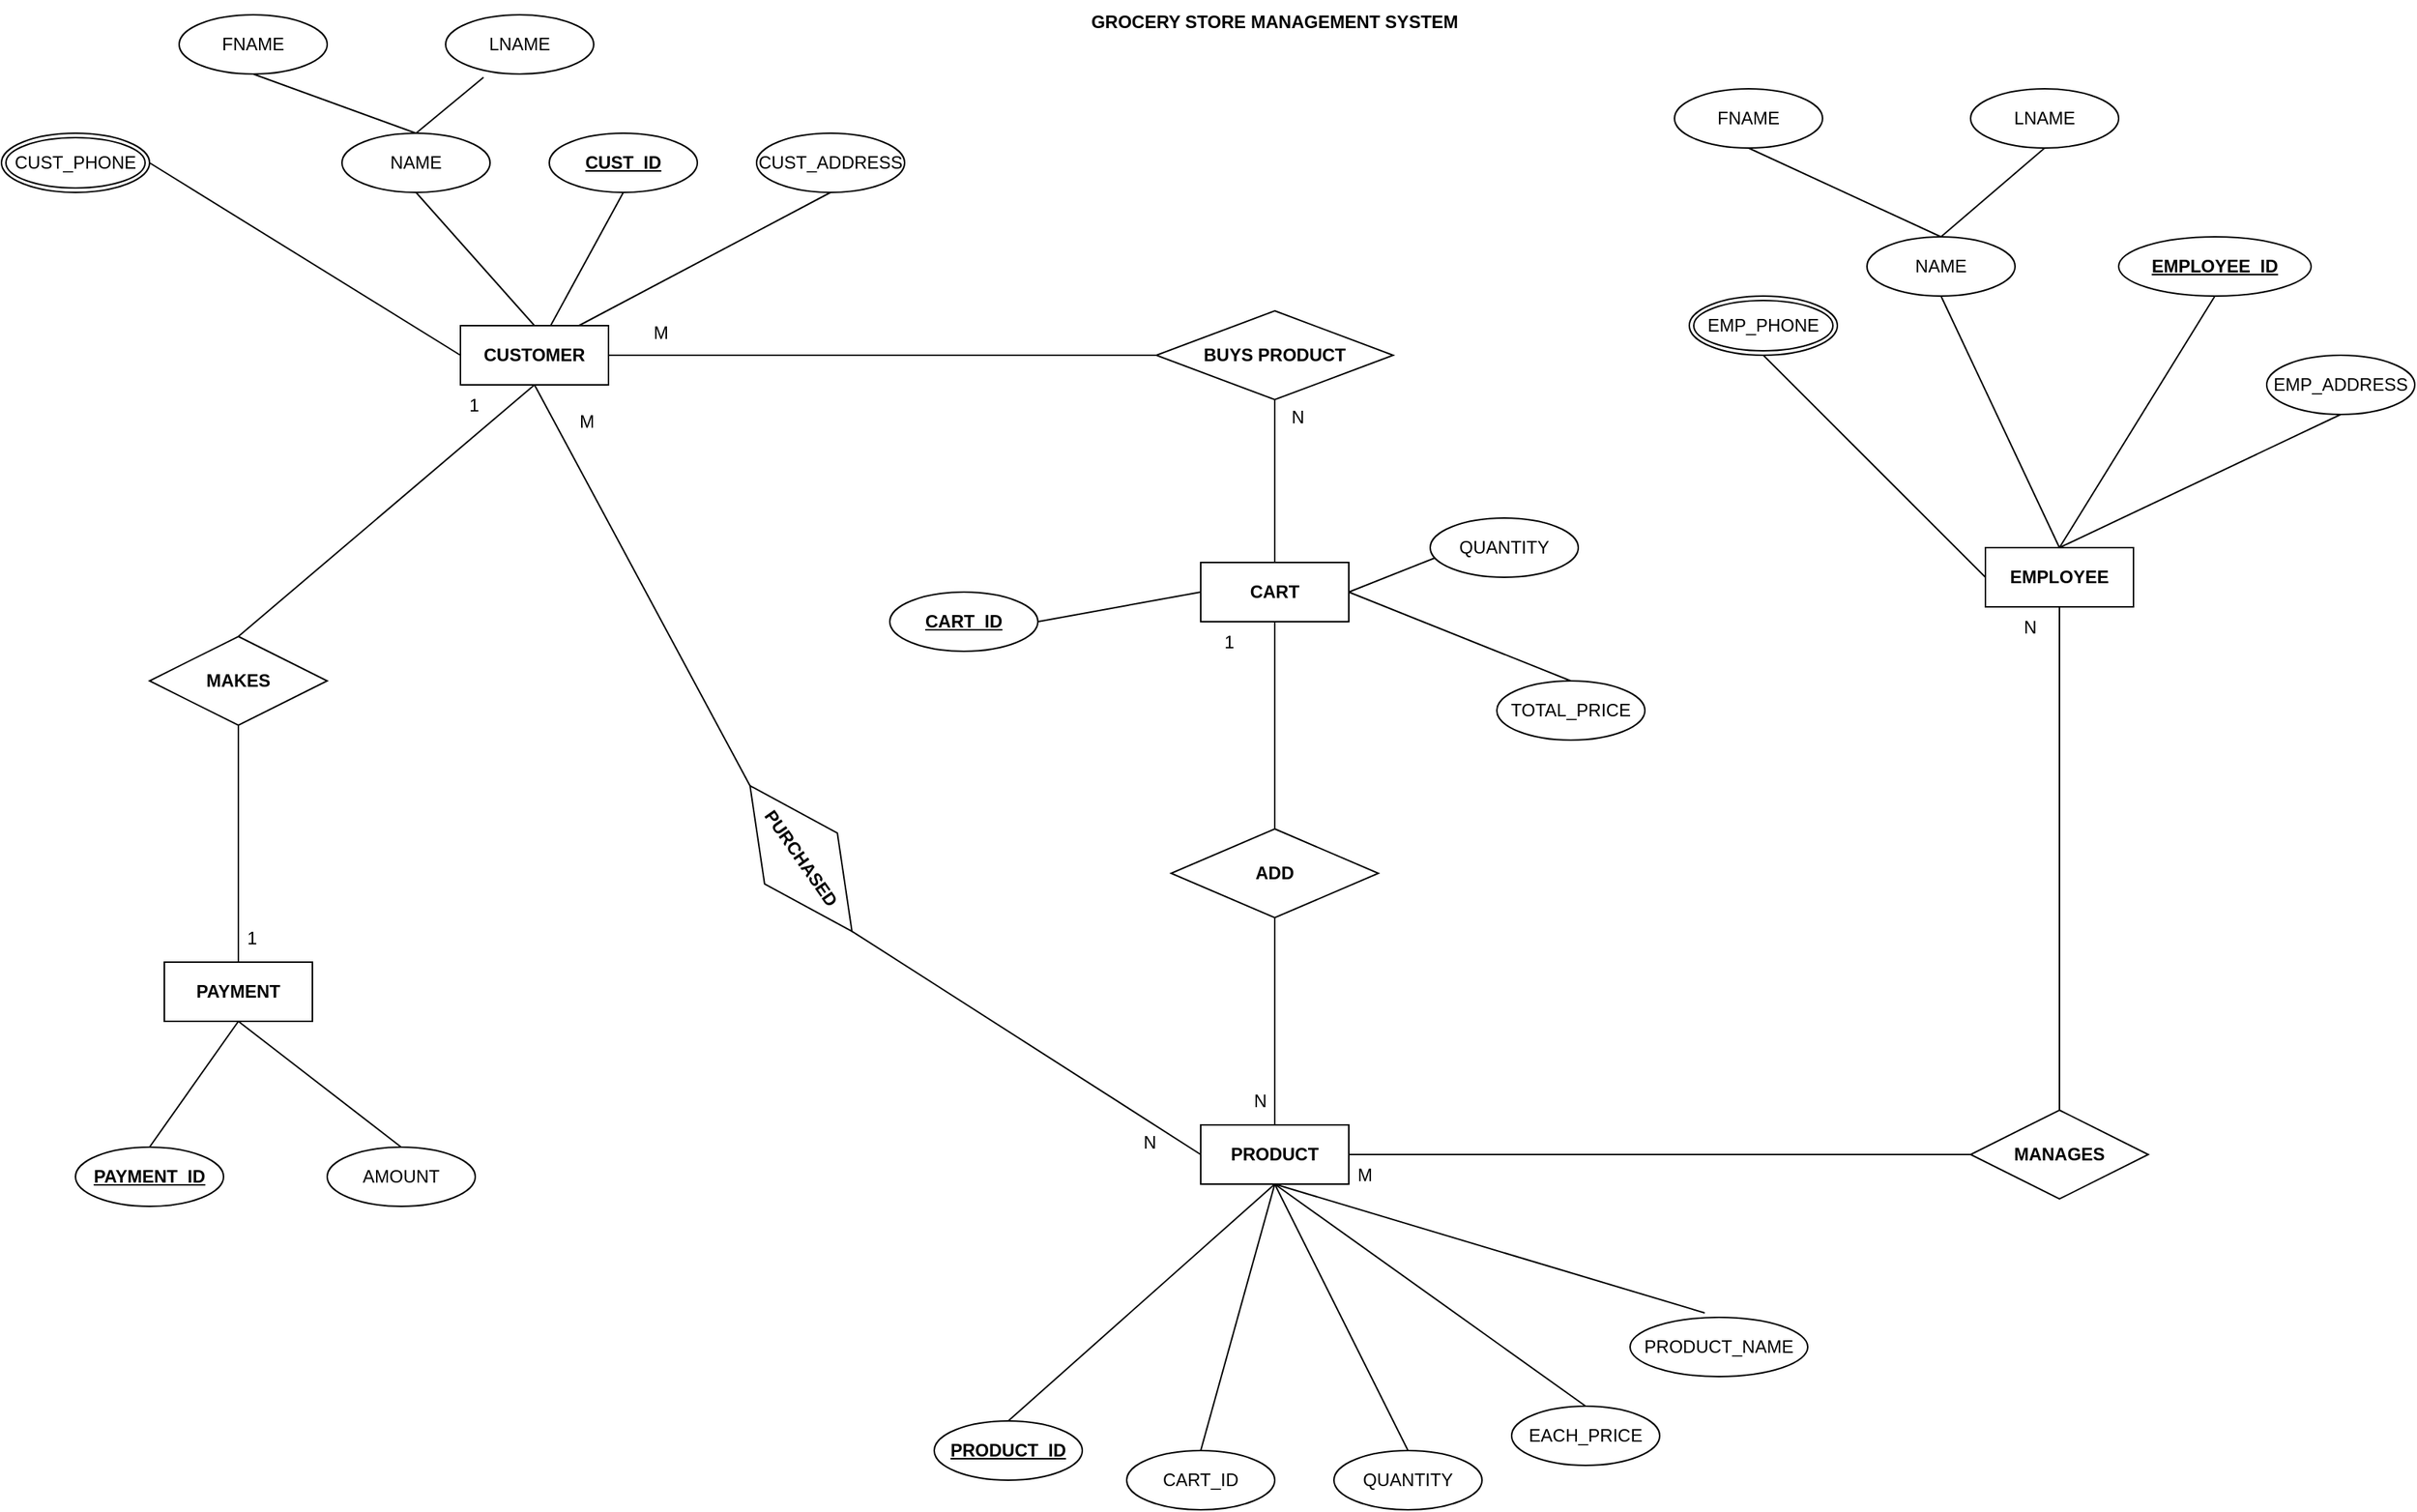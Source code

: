 <mxfile version="20.5.3" type="device"><diagram id="zwxSYD77TvvWqoFFTVF-" name="Page-1"><mxGraphModel dx="2580" dy="912" grid="1" gridSize="10" guides="1" tooltips="1" connect="1" arrows="1" fold="1" page="1" pageScale="1" pageWidth="850" pageHeight="1100" math="0" shadow="0"><root><mxCell id="0"/><mxCell id="1" parent="0"/><mxCell id="Pr-ptYYO_vVfh-Po7YOE-1" value="&lt;b&gt;CUSTOMER&lt;/b&gt;" style="whiteSpace=wrap;html=1;align=center;" parent="1" vertex="1"><mxGeometry x="-490" y="250" width="100" height="40" as="geometry"/></mxCell><mxCell id="Pr-ptYYO_vVfh-Po7YOE-2" value="&lt;b&gt;PRODUCT&lt;/b&gt;" style="whiteSpace=wrap;html=1;align=center;" parent="1" vertex="1"><mxGeometry x="10" y="790" width="100" height="40" as="geometry"/></mxCell><mxCell id="Pr-ptYYO_vVfh-Po7YOE-4" value="&lt;b&gt;PAYMENT&lt;/b&gt;" style="whiteSpace=wrap;html=1;align=center;" parent="1" vertex="1"><mxGeometry x="-690" y="680" width="100" height="40" as="geometry"/></mxCell><mxCell id="Pr-ptYYO_vVfh-Po7YOE-6" value="&lt;b&gt;GROCERY STORE MANAGEMENT SYSTEM&lt;/b&gt;" style="text;html=1;strokeColor=none;fillColor=none;align=center;verticalAlign=middle;whiteSpace=wrap;rounded=0;" parent="1" vertex="1"><mxGeometry x="-80" y="30" width="280" height="30" as="geometry"/></mxCell><mxCell id="Pr-ptYYO_vVfh-Po7YOE-7" value="&lt;b&gt;MAKES&lt;/b&gt;" style="shape=rhombus;perimeter=rhombusPerimeter;whiteSpace=wrap;html=1;align=center;" parent="1" vertex="1"><mxGeometry x="-700" y="460" width="120" height="60" as="geometry"/></mxCell><mxCell id="Pr-ptYYO_vVfh-Po7YOE-8" value="&lt;b&gt;BUYS PRODUCT&lt;/b&gt;" style="shape=rhombus;perimeter=rhombusPerimeter;whiteSpace=wrap;html=1;align=center;" parent="1" vertex="1"><mxGeometry x="-20" y="240" width="160" height="60" as="geometry"/></mxCell><mxCell id="Pr-ptYYO_vVfh-Po7YOE-9" value="&lt;b&gt;MANAGES&lt;/b&gt;" style="shape=rhombus;perimeter=rhombusPerimeter;whiteSpace=wrap;html=1;align=center;" parent="1" vertex="1"><mxGeometry x="530" y="780" width="120" height="60" as="geometry"/></mxCell><mxCell id="Pr-ptYYO_vVfh-Po7YOE-11" value="NAME" style="ellipse;whiteSpace=wrap;html=1;align=center;" parent="1" vertex="1"><mxGeometry x="-570" y="120" width="100" height="40" as="geometry"/></mxCell><mxCell id="Pr-ptYYO_vVfh-Po7YOE-12" value="LNAME" style="ellipse;whiteSpace=wrap;html=1;align=center;" parent="1" vertex="1"><mxGeometry x="-500" y="40" width="100" height="40" as="geometry"/></mxCell><mxCell id="Pr-ptYYO_vVfh-Po7YOE-13" value="FNAME" style="ellipse;whiteSpace=wrap;html=1;align=center;" parent="1" vertex="1"><mxGeometry x="-680" y="40" width="100" height="40" as="geometry"/></mxCell><mxCell id="Pr-ptYYO_vVfh-Po7YOE-15" value="CUST_ADDRESS" style="ellipse;whiteSpace=wrap;html=1;align=center;" parent="1" vertex="1"><mxGeometry x="-290" y="120" width="100" height="40" as="geometry"/></mxCell><mxCell id="Pr-ptYYO_vVfh-Po7YOE-16" value="&lt;b&gt;CUST_ID&lt;/b&gt;" style="ellipse;whiteSpace=wrap;html=1;align=center;fontStyle=4;" parent="1" vertex="1"><mxGeometry x="-430" y="120" width="100" height="40" as="geometry"/></mxCell><mxCell id="Pr-ptYYO_vVfh-Po7YOE-18" value="CUST_PHONE" style="ellipse;shape=doubleEllipse;margin=3;whiteSpace=wrap;html=1;align=center;" parent="1" vertex="1"><mxGeometry x="-800" y="120" width="100" height="40" as="geometry"/></mxCell><mxCell id="Pr-ptYYO_vVfh-Po7YOE-19" value="" style="endArrow=none;html=1;rounded=0;exitX=0;exitY=0.5;exitDx=0;exitDy=0;entryX=1;entryY=0.5;entryDx=0;entryDy=0;" parent="1" source="Pr-ptYYO_vVfh-Po7YOE-1" target="Pr-ptYYO_vVfh-Po7YOE-18" edge="1"><mxGeometry relative="1" as="geometry"><mxPoint x="340" y="380" as="sourcePoint"/><mxPoint x="500" y="380" as="targetPoint"/></mxGeometry></mxCell><mxCell id="Pr-ptYYO_vVfh-Po7YOE-20" value="" style="endArrow=none;html=1;rounded=0;entryX=0.5;entryY=1;entryDx=0;entryDy=0;exitX=0.5;exitY=0;exitDx=0;exitDy=0;" parent="1" source="Pr-ptYYO_vVfh-Po7YOE-1" target="Pr-ptYYO_vVfh-Po7YOE-11" edge="1"><mxGeometry relative="1" as="geometry"><mxPoint x="-100" y="250" as="sourcePoint"/><mxPoint x="500" y="380" as="targetPoint"/></mxGeometry></mxCell><mxCell id="Pr-ptYYO_vVfh-Po7YOE-21" value="" style="endArrow=none;html=1;rounded=0;exitX=0.5;exitY=1;exitDx=0;exitDy=0;" parent="1" source="Pr-ptYYO_vVfh-Po7YOE-16" target="Pr-ptYYO_vVfh-Po7YOE-1" edge="1"><mxGeometry relative="1" as="geometry"><mxPoint x="340" y="380" as="sourcePoint"/><mxPoint x="-120" y="240" as="targetPoint"/></mxGeometry></mxCell><mxCell id="Pr-ptYYO_vVfh-Po7YOE-22" value="" style="endArrow=none;html=1;rounded=0;exitX=0.8;exitY=0;exitDx=0;exitDy=0;entryX=0.5;entryY=1;entryDx=0;entryDy=0;exitPerimeter=0;" parent="1" source="Pr-ptYYO_vVfh-Po7YOE-1" target="Pr-ptYYO_vVfh-Po7YOE-15" edge="1"><mxGeometry relative="1" as="geometry"><mxPoint x="340" y="380" as="sourcePoint"/><mxPoint x="500" y="380" as="targetPoint"/></mxGeometry></mxCell><mxCell id="Pr-ptYYO_vVfh-Po7YOE-24" value="" style="endArrow=none;html=1;rounded=0;exitX=0.5;exitY=0;exitDx=0;exitDy=0;entryX=0.5;entryY=1;entryDx=0;entryDy=0;" parent="1" source="Pr-ptYYO_vVfh-Po7YOE-11" target="Pr-ptYYO_vVfh-Po7YOE-13" edge="1"><mxGeometry relative="1" as="geometry"><mxPoint x="340" y="380" as="sourcePoint"/><mxPoint x="500" y="380" as="targetPoint"/></mxGeometry></mxCell><mxCell id="Pr-ptYYO_vVfh-Po7YOE-25" value="" style="endArrow=none;html=1;rounded=0;exitX=0.5;exitY=0;exitDx=0;exitDy=0;entryX=0.256;entryY=1.055;entryDx=0;entryDy=0;entryPerimeter=0;" parent="1" source="Pr-ptYYO_vVfh-Po7YOE-11" target="Pr-ptYYO_vVfh-Po7YOE-12" edge="1"><mxGeometry relative="1" as="geometry"><mxPoint x="340" y="380" as="sourcePoint"/><mxPoint x="500" y="380" as="targetPoint"/></mxGeometry></mxCell><mxCell id="Pr-ptYYO_vVfh-Po7YOE-26" value="" style="endArrow=none;html=1;rounded=0;exitX=0.5;exitY=1;exitDx=0;exitDy=0;entryX=0.5;entryY=0;entryDx=0;entryDy=0;" parent="1" source="Pr-ptYYO_vVfh-Po7YOE-1" target="Pr-ptYYO_vVfh-Po7YOE-7" edge="1"><mxGeometry relative="1" as="geometry"><mxPoint x="340" y="380" as="sourcePoint"/><mxPoint x="500" y="380" as="targetPoint"/></mxGeometry></mxCell><mxCell id="Pr-ptYYO_vVfh-Po7YOE-29" value="" style="endArrow=none;html=1;rounded=0;exitX=0.5;exitY=1;exitDx=0;exitDy=0;entryX=0.5;entryY=0;entryDx=0;entryDy=0;" parent="1" source="Pr-ptYYO_vVfh-Po7YOE-8" target="Pr-ptYYO_vVfh-Po7YOE-63" edge="1"><mxGeometry relative="1" as="geometry"><mxPoint x="120" y="390" as="sourcePoint"/><mxPoint x="40" y="370" as="targetPoint"/><Array as="points"/></mxGeometry></mxCell><mxCell id="Pr-ptYYO_vVfh-Po7YOE-31" value="" style="endArrow=none;html=1;rounded=0;entryX=0.5;entryY=1;entryDx=0;entryDy=0;exitX=0.5;exitY=0;exitDx=0;exitDy=0;" parent="1" source="Pr-ptYYO_vVfh-Po7YOE-9" target="Pr-ptYYO_vVfh-Po7YOE-42" edge="1"><mxGeometry relative="1" as="geometry"><mxPoint x="230" y="380" as="sourcePoint"/><mxPoint x="530" y="250" as="targetPoint"/></mxGeometry></mxCell><mxCell id="Pr-ptYYO_vVfh-Po7YOE-35" value="PRODUCT_NAME" style="ellipse;whiteSpace=wrap;html=1;align=center;" parent="1" vertex="1"><mxGeometry x="300" y="920" width="120" height="40" as="geometry"/></mxCell><mxCell id="Pr-ptYYO_vVfh-Po7YOE-37" value="&lt;b&gt;PRODUCT_ID&lt;/b&gt;" style="ellipse;whiteSpace=wrap;html=1;align=center;fontStyle=4;" parent="1" vertex="1"><mxGeometry x="-170" y="990" width="100" height="40" as="geometry"/></mxCell><mxCell id="Pr-ptYYO_vVfh-Po7YOE-40" value="QUANTITY" style="ellipse;whiteSpace=wrap;html=1;align=center;" parent="1" vertex="1"><mxGeometry x="100" y="1010" width="100" height="40" as="geometry"/></mxCell><mxCell id="Pr-ptYYO_vVfh-Po7YOE-42" value="&lt;b&gt;EMPLOYEE&lt;/b&gt;" style="whiteSpace=wrap;html=1;align=center;" parent="1" vertex="1"><mxGeometry x="540" y="400" width="100" height="40" as="geometry"/></mxCell><mxCell id="Pr-ptYYO_vVfh-Po7YOE-43" value="NAME" style="ellipse;whiteSpace=wrap;html=1;align=center;" parent="1" vertex="1"><mxGeometry x="460" y="190" width="100" height="40" as="geometry"/></mxCell><mxCell id="Pr-ptYYO_vVfh-Po7YOE-44" value="LNAME" style="ellipse;whiteSpace=wrap;html=1;align=center;" parent="1" vertex="1"><mxGeometry x="530" y="90" width="100" height="40" as="geometry"/></mxCell><mxCell id="Pr-ptYYO_vVfh-Po7YOE-45" value="FNAME" style="ellipse;whiteSpace=wrap;html=1;align=center;" parent="1" vertex="1"><mxGeometry x="330" y="90" width="100" height="40" as="geometry"/></mxCell><mxCell id="Pr-ptYYO_vVfh-Po7YOE-46" value="EMP_ADDRESS" style="ellipse;whiteSpace=wrap;html=1;align=center;" parent="1" vertex="1"><mxGeometry x="730" y="270" width="100" height="40" as="geometry"/></mxCell><mxCell id="Pr-ptYYO_vVfh-Po7YOE-47" value="&lt;b&gt;EMPLOYEE_ID&lt;/b&gt;" style="ellipse;whiteSpace=wrap;html=1;align=center;fontStyle=4;" parent="1" vertex="1"><mxGeometry x="630" y="190" width="130" height="40" as="geometry"/></mxCell><mxCell id="Pr-ptYYO_vVfh-Po7YOE-48" value="EMP_PHONE" style="ellipse;shape=doubleEllipse;margin=3;whiteSpace=wrap;html=1;align=center;" parent="1" vertex="1"><mxGeometry x="340" y="230" width="100" height="40" as="geometry"/></mxCell><mxCell id="Pr-ptYYO_vVfh-Po7YOE-49" value="" style="endArrow=none;html=1;rounded=0;exitX=0;exitY=0.5;exitDx=0;exitDy=0;entryX=0.5;entryY=1;entryDx=0;entryDy=0;" parent="1" source="Pr-ptYYO_vVfh-Po7YOE-42" target="Pr-ptYYO_vVfh-Po7YOE-48" edge="1"><mxGeometry relative="1" as="geometry"><mxPoint x="930" y="320" as="sourcePoint"/><mxPoint x="1090" y="320" as="targetPoint"/></mxGeometry></mxCell><mxCell id="Pr-ptYYO_vVfh-Po7YOE-50" value="" style="endArrow=none;html=1;rounded=0;entryX=0.5;entryY=1;entryDx=0;entryDy=0;exitX=0.5;exitY=0;exitDx=0;exitDy=0;" parent="1" source="Pr-ptYYO_vVfh-Po7YOE-42" target="Pr-ptYYO_vVfh-Po7YOE-43" edge="1"><mxGeometry relative="1" as="geometry"><mxPoint x="580" y="400" as="sourcePoint"/><mxPoint x="1090" y="320" as="targetPoint"/></mxGeometry></mxCell><mxCell id="Pr-ptYYO_vVfh-Po7YOE-51" value="" style="endArrow=none;html=1;rounded=0;exitX=0.5;exitY=1;exitDx=0;exitDy=0;entryX=0.5;entryY=0;entryDx=0;entryDy=0;" parent="1" source="Pr-ptYYO_vVfh-Po7YOE-47" target="Pr-ptYYO_vVfh-Po7YOE-42" edge="1"><mxGeometry relative="1" as="geometry"><mxPoint x="930" y="320" as="sourcePoint"/><mxPoint x="525" y="310" as="targetPoint"/></mxGeometry></mxCell><mxCell id="Pr-ptYYO_vVfh-Po7YOE-52" value="" style="endArrow=none;html=1;rounded=0;entryX=0.5;entryY=1;entryDx=0;entryDy=0;exitX=0.5;exitY=0;exitDx=0;exitDy=0;" parent="1" source="Pr-ptYYO_vVfh-Po7YOE-42" target="Pr-ptYYO_vVfh-Po7YOE-46" edge="1"><mxGeometry relative="1" as="geometry"><mxPoint x="530" y="210" as="sourcePoint"/><mxPoint x="600" y="130" as="targetPoint"/></mxGeometry></mxCell><mxCell id="Pr-ptYYO_vVfh-Po7YOE-53" value="" style="endArrow=none;html=1;rounded=0;exitX=0.5;exitY=0;exitDx=0;exitDy=0;entryX=0.5;entryY=1;entryDx=0;entryDy=0;" parent="1" source="Pr-ptYYO_vVfh-Po7YOE-43" target="Pr-ptYYO_vVfh-Po7YOE-45" edge="1"><mxGeometry relative="1" as="geometry"><mxPoint x="930" y="320" as="sourcePoint"/><mxPoint x="280" y="40" as="targetPoint"/></mxGeometry></mxCell><mxCell id="Pr-ptYYO_vVfh-Po7YOE-54" value="" style="endArrow=none;html=1;rounded=0;exitX=0.5;exitY=0;exitDx=0;exitDy=0;entryX=0.5;entryY=1;entryDx=0;entryDy=0;" parent="1" source="Pr-ptYYO_vVfh-Po7YOE-43" target="Pr-ptYYO_vVfh-Po7YOE-44" edge="1"><mxGeometry relative="1" as="geometry"><mxPoint x="930" y="320" as="sourcePoint"/><mxPoint x="390" y="60" as="targetPoint"/></mxGeometry></mxCell><mxCell id="Pr-ptYYO_vVfh-Po7YOE-59" value="" style="endArrow=none;html=1;rounded=0;exitX=0.42;exitY=-0.075;exitDx=0;exitDy=0;exitPerimeter=0;entryX=0.5;entryY=1;entryDx=0;entryDy=0;" parent="1" source="Pr-ptYYO_vVfh-Po7YOE-35" target="Pr-ptYYO_vVfh-Po7YOE-2" edge="1"><mxGeometry relative="1" as="geometry"><mxPoint x="240" y="640" as="sourcePoint"/><mxPoint x="160" y="780" as="targetPoint"/></mxGeometry></mxCell><mxCell id="Pr-ptYYO_vVfh-Po7YOE-60" value="" style="endArrow=none;html=1;rounded=0;entryX=0.5;entryY=1;entryDx=0;entryDy=0;exitX=0.5;exitY=0;exitDx=0;exitDy=0;" parent="1" source="Pr-ptYYO_vVfh-Po7YOE-37" target="Pr-ptYYO_vVfh-Po7YOE-2" edge="1"><mxGeometry relative="1" as="geometry"><mxPoint x="-170" y="940" as="sourcePoint"/><mxPoint x="400" y="640" as="targetPoint"/></mxGeometry></mxCell><mxCell id="Pr-ptYYO_vVfh-Po7YOE-62" value="" style="endArrow=none;html=1;rounded=0;entryX=0.5;entryY=0;entryDx=0;entryDy=0;exitX=0.5;exitY=1;exitDx=0;exitDy=0;" parent="1" source="Pr-ptYYO_vVfh-Po7YOE-2" target="Pr-ptYYO_vVfh-Po7YOE-38" edge="1"><mxGeometry relative="1" as="geometry"><mxPoint x="240" y="640" as="sourcePoint"/><mxPoint x="400" y="640" as="targetPoint"/></mxGeometry></mxCell><mxCell id="Pr-ptYYO_vVfh-Po7YOE-63" value="&lt;b&gt;CART&lt;/b&gt;" style="whiteSpace=wrap;html=1;align=center;" parent="1" vertex="1"><mxGeometry x="10" y="410" width="100" height="40" as="geometry"/></mxCell><mxCell id="Pr-ptYYO_vVfh-Po7YOE-64" value="&lt;b&gt;ADD&lt;/b&gt;" style="shape=rhombus;perimeter=rhombusPerimeter;whiteSpace=wrap;html=1;align=center;" parent="1" vertex="1"><mxGeometry x="-10" y="590" width="140" height="60" as="geometry"/></mxCell><mxCell id="Pr-ptYYO_vVfh-Po7YOE-65" value="" style="endArrow=none;html=1;rounded=0;exitX=0.5;exitY=1;exitDx=0;exitDy=0;entryX=0.5;entryY=0;entryDx=0;entryDy=0;" parent="1" source="Pr-ptYYO_vVfh-Po7YOE-63" target="Pr-ptYYO_vVfh-Po7YOE-64" edge="1"><mxGeometry relative="1" as="geometry"><mxPoint x="120" y="600" as="sourcePoint"/><mxPoint x="280" y="600" as="targetPoint"/></mxGeometry></mxCell><mxCell id="Pr-ptYYO_vVfh-Po7YOE-66" value="" style="endArrow=none;html=1;rounded=0;exitX=0.5;exitY=1;exitDx=0;exitDy=0;entryX=0.5;entryY=0;entryDx=0;entryDy=0;" parent="1" source="Pr-ptYYO_vVfh-Po7YOE-64" target="Pr-ptYYO_vVfh-Po7YOE-2" edge="1"><mxGeometry relative="1" as="geometry"><mxPoint x="120" y="600" as="sourcePoint"/><mxPoint x="150" y="730" as="targetPoint"/></mxGeometry></mxCell><mxCell id="Pr-ptYYO_vVfh-Po7YOE-38" value="EACH_PRICE" style="ellipse;whiteSpace=wrap;html=1;align=center;" parent="1" vertex="1"><mxGeometry x="220" y="980" width="100" height="40" as="geometry"/></mxCell><mxCell id="Pr-ptYYO_vVfh-Po7YOE-72" value="CART_ID" style="ellipse;whiteSpace=wrap;html=1;align=center;" parent="1" vertex="1"><mxGeometry x="-40" y="1010" width="100" height="40" as="geometry"/></mxCell><mxCell id="Pr-ptYYO_vVfh-Po7YOE-73" value="TOTAL_PRICE" style="ellipse;whiteSpace=wrap;html=1;align=center;" parent="1" vertex="1"><mxGeometry x="210" y="490" width="100" height="40" as="geometry"/></mxCell><mxCell id="Pr-ptYYO_vVfh-Po7YOE-74" value="&lt;b&gt;CART_ID&lt;/b&gt;" style="ellipse;whiteSpace=wrap;html=1;align=center;fontStyle=4;" parent="1" vertex="1"><mxGeometry x="-200" y="430" width="100" height="40" as="geometry"/></mxCell><mxCell id="Pr-ptYYO_vVfh-Po7YOE-75" value="QUANTITY" style="ellipse;whiteSpace=wrap;html=1;align=center;" parent="1" vertex="1"><mxGeometry x="165" y="380" width="100" height="40" as="geometry"/></mxCell><mxCell id="Pr-ptYYO_vVfh-Po7YOE-76" value="" style="endArrow=none;html=1;rounded=0;exitX=0;exitY=0.5;exitDx=0;exitDy=0;entryX=1;entryY=0.5;entryDx=0;entryDy=0;" parent="1" source="Pr-ptYYO_vVfh-Po7YOE-63" target="Pr-ptYYO_vVfh-Po7YOE-74" edge="1"><mxGeometry relative="1" as="geometry"><mxPoint x="120" y="450" as="sourcePoint"/><mxPoint x="280" y="450" as="targetPoint"/></mxGeometry></mxCell><mxCell id="Pr-ptYYO_vVfh-Po7YOE-77" value="" style="endArrow=none;html=1;rounded=0;exitX=1;exitY=0.5;exitDx=0;exitDy=0;entryX=0.5;entryY=0;entryDx=0;entryDy=0;" parent="1" source="Pr-ptYYO_vVfh-Po7YOE-63" target="Pr-ptYYO_vVfh-Po7YOE-73" edge="1"><mxGeometry relative="1" as="geometry"><mxPoint x="120" y="450" as="sourcePoint"/><mxPoint x="280" y="450" as="targetPoint"/></mxGeometry></mxCell><mxCell id="Pr-ptYYO_vVfh-Po7YOE-78" value="" style="endArrow=none;html=1;rounded=0;exitX=1;exitY=0.5;exitDx=0;exitDy=0;entryX=0.03;entryY=0.675;entryDx=0;entryDy=0;entryPerimeter=0;" parent="1" source="Pr-ptYYO_vVfh-Po7YOE-63" target="Pr-ptYYO_vVfh-Po7YOE-75" edge="1"><mxGeometry relative="1" as="geometry"><mxPoint x="120" y="450" as="sourcePoint"/><mxPoint x="280" y="450" as="targetPoint"/></mxGeometry></mxCell><mxCell id="Pr-ptYYO_vVfh-Po7YOE-84" value="" style="endArrow=none;html=1;rounded=0;entryX=1;entryY=0.5;entryDx=0;entryDy=0;exitX=0;exitY=0.5;exitDx=0;exitDy=0;" parent="1" source="Pr-ptYYO_vVfh-Po7YOE-8" target="Pr-ptYYO_vVfh-Po7YOE-1" edge="1"><mxGeometry relative="1" as="geometry"><mxPoint x="190" y="270" as="sourcePoint"/><mxPoint x="-30" y="270" as="targetPoint"/><Array as="points"/></mxGeometry></mxCell><mxCell id="Pr-ptYYO_vVfh-Po7YOE-85" value="N" style="resizable=0;html=1;align=right;verticalAlign=bottom;" parent="Pr-ptYYO_vVfh-Po7YOE-84" connectable="0" vertex="1"><mxGeometry x="1" relative="1" as="geometry"><mxPoint x="470" y="50" as="offset"/></mxGeometry></mxCell><mxCell id="PBM1iViaRhT9jdleDzFD-6" value="N" style="resizable=0;html=1;align=right;verticalAlign=bottom;" connectable="0" vertex="1" parent="Pr-ptYYO_vVfh-Po7YOE-84"><mxGeometry x="1" relative="1" as="geometry"><mxPoint x="370" y="540" as="offset"/></mxGeometry></mxCell><mxCell id="Pr-ptYYO_vVfh-Po7YOE-86" value="M" style="text;html=1;align=center;verticalAlign=middle;resizable=0;points=[];autosize=1;strokeColor=none;fillColor=none;" parent="1" vertex="1"><mxGeometry x="-370" y="240" width="30" height="30" as="geometry"/></mxCell><mxCell id="Pr-ptYYO_vVfh-Po7YOE-87" value="1" style="text;strokeColor=none;fillColor=none;spacingLeft=4;spacingRight=4;overflow=hidden;rotatable=0;points=[[0,0.5],[1,0.5]];portConstraint=eastwest;fontSize=12;" parent="1" vertex="1"><mxGeometry x="-490" y="290" width="40" height="30" as="geometry"/></mxCell><mxCell id="Pr-ptYYO_vVfh-Po7YOE-89" value="" style="endArrow=none;html=1;rounded=0;exitX=0.5;exitY=1;exitDx=0;exitDy=0;entryX=0.5;entryY=0;entryDx=0;entryDy=0;" parent="1" source="Pr-ptYYO_vVfh-Po7YOE-7" target="Pr-ptYYO_vVfh-Po7YOE-4" edge="1"><mxGeometry relative="1" as="geometry"><mxPoint x="-100" y="470" as="sourcePoint"/><mxPoint x="-160" y="630" as="targetPoint"/></mxGeometry></mxCell><mxCell id="Pr-ptYYO_vVfh-Po7YOE-90" value="1" style="text;strokeColor=none;fillColor=none;spacingLeft=4;spacingRight=4;overflow=hidden;rotatable=0;points=[[0,0.5],[1,0.5]];portConstraint=eastwest;fontSize=12;" parent="1" vertex="1"><mxGeometry x="-640" y="650" width="40" height="30" as="geometry"/></mxCell><mxCell id="Pr-ptYYO_vVfh-Po7YOE-91" value="N" style="text;strokeColor=none;fillColor=none;spacingLeft=4;spacingRight=4;overflow=hidden;rotatable=0;points=[[0,0.5],[1,0.5]];portConstraint=eastwest;fontSize=12;" parent="1" vertex="1"><mxGeometry x="560" y="440" width="40" height="30" as="geometry"/></mxCell><mxCell id="Pr-ptYYO_vVfh-Po7YOE-92" value="1" style="text;strokeColor=none;fillColor=none;spacingLeft=4;spacingRight=4;overflow=hidden;rotatable=0;points=[[0,0.5],[1,0.5]];portConstraint=eastwest;fontSize=12;" parent="1" vertex="1"><mxGeometry x="20" y="450" width="40" height="30" as="geometry"/></mxCell><mxCell id="Pr-ptYYO_vVfh-Po7YOE-93" value="M" style="text;strokeColor=none;fillColor=none;spacingLeft=4;spacingRight=4;overflow=hidden;rotatable=0;points=[[0,0.5],[1,0.5]];portConstraint=eastwest;fontSize=12;" parent="1" vertex="1"><mxGeometry x="110" y="810" width="40" height="30" as="geometry"/></mxCell><mxCell id="Pr-ptYYO_vVfh-Po7YOE-94" value="N" style="text;strokeColor=none;fillColor=none;spacingLeft=4;spacingRight=4;overflow=hidden;rotatable=0;points=[[0,0.5],[1,0.5]];portConstraint=eastwest;fontSize=12;" parent="1" vertex="1"><mxGeometry x="40" y="760" width="40" height="30" as="geometry"/></mxCell><mxCell id="Pr-ptYYO_vVfh-Po7YOE-95" value="AMOUNT" style="ellipse;whiteSpace=wrap;html=1;align=center;" parent="1" vertex="1"><mxGeometry x="-580" y="805" width="100" height="40" as="geometry"/></mxCell><mxCell id="Pr-ptYYO_vVfh-Po7YOE-100" value="" style="endArrow=none;html=1;rounded=0;exitX=0.5;exitY=0;exitDx=0;exitDy=0;entryX=0.5;entryY=1;entryDx=0;entryDy=0;" parent="1" source="k2-PO8GJ5lKmLmTJxeRW-2" target="Pr-ptYYO_vVfh-Po7YOE-4" edge="1"><mxGeometry relative="1" as="geometry"><mxPoint x="-173" y="807" as="sourcePoint"/><mxPoint x="500" y="650" as="targetPoint"/></mxGeometry></mxCell><mxCell id="Pr-ptYYO_vVfh-Po7YOE-102" value="" style="endArrow=none;html=1;rounded=0;exitX=0.5;exitY=0;exitDx=0;exitDy=0;entryX=0.5;entryY=1;entryDx=0;entryDy=0;" parent="1" source="Pr-ptYYO_vVfh-Po7YOE-95" target="Pr-ptYYO_vVfh-Po7YOE-4" edge="1"><mxGeometry relative="1" as="geometry"><mxPoint x="340" y="650" as="sourcePoint"/><mxPoint x="500" y="650" as="targetPoint"/></mxGeometry></mxCell><mxCell id="k2-PO8GJ5lKmLmTJxeRW-2" value="&lt;b&gt;PAYMENT_ID&lt;/b&gt;" style="ellipse;whiteSpace=wrap;html=1;align=center;fontStyle=4;" parent="1" vertex="1"><mxGeometry x="-750" y="805" width="100" height="40" as="geometry"/></mxCell><mxCell id="k2-PO8GJ5lKmLmTJxeRW-4" value="" style="endArrow=none;html=1;rounded=0;entryX=0;entryY=0.5;entryDx=0;entryDy=0;exitX=1;exitY=0.5;exitDx=0;exitDy=0;" parent="1" source="Pr-ptYYO_vVfh-Po7YOE-2" target="Pr-ptYYO_vVfh-Po7YOE-9" edge="1"><mxGeometry relative="1" as="geometry"><mxPoint x="350" y="960" as="sourcePoint"/><mxPoint x="510" y="960" as="targetPoint"/></mxGeometry></mxCell><mxCell id="k2-PO8GJ5lKmLmTJxeRW-24" value="" style="endArrow=none;html=1;rounded=0;exitX=0.5;exitY=1;exitDx=0;exitDy=0;entryX=0.5;entryY=0;entryDx=0;entryDy=0;" parent="1" source="Pr-ptYYO_vVfh-Po7YOE-2" target="Pr-ptYYO_vVfh-Po7YOE-40" edge="1"><mxGeometry relative="1" as="geometry"><mxPoint x="-10" y="860" as="sourcePoint"/><mxPoint x="150" y="860" as="targetPoint"/></mxGeometry></mxCell><mxCell id="PBM1iViaRhT9jdleDzFD-1" value="&lt;b&gt;PURCHASED&lt;/b&gt;" style="shape=rhombus;perimeter=rhombusPerimeter;whiteSpace=wrap;html=1;align=center;rotation=55;" vertex="1" parent="1"><mxGeometry x="-320" y="580" width="120" height="60" as="geometry"/></mxCell><mxCell id="PBM1iViaRhT9jdleDzFD-3" value="" style="endArrow=none;html=1;rounded=0;exitX=0.5;exitY=1;exitDx=0;exitDy=0;entryX=0;entryY=0.5;entryDx=0;entryDy=0;" edge="1" parent="1" source="Pr-ptYYO_vVfh-Po7YOE-1" target="PBM1iViaRhT9jdleDzFD-1"><mxGeometry relative="1" as="geometry"><mxPoint x="-360" y="420" as="sourcePoint"/><mxPoint x="-200" y="420" as="targetPoint"/></mxGeometry></mxCell><mxCell id="PBM1iViaRhT9jdleDzFD-4" value="" style="endArrow=none;html=1;rounded=0;exitX=1;exitY=0.5;exitDx=0;exitDy=0;entryX=0;entryY=0.5;entryDx=0;entryDy=0;" edge="1" parent="1" source="PBM1iViaRhT9jdleDzFD-1" target="Pr-ptYYO_vVfh-Po7YOE-2"><mxGeometry relative="1" as="geometry"><mxPoint x="-360" y="420" as="sourcePoint"/><mxPoint x="-200" y="420" as="targetPoint"/></mxGeometry></mxCell><mxCell id="PBM1iViaRhT9jdleDzFD-5" value="M" style="text;html=1;align=center;verticalAlign=middle;resizable=0;points=[];autosize=1;strokeColor=none;fillColor=none;" vertex="1" parent="1"><mxGeometry x="-420" y="300" width="30" height="30" as="geometry"/></mxCell><mxCell id="PBM1iViaRhT9jdleDzFD-8" value="" style="endArrow=none;html=1;rounded=0;entryX=0.5;entryY=1;entryDx=0;entryDy=0;exitX=0.5;exitY=0;exitDx=0;exitDy=0;" edge="1" parent="1" source="Pr-ptYYO_vVfh-Po7YOE-72" target="Pr-ptYYO_vVfh-Po7YOE-2"><mxGeometry relative="1" as="geometry"><mxPoint x="-290" y="910" as="sourcePoint"/><mxPoint x="-130" y="910" as="targetPoint"/></mxGeometry></mxCell></root></mxGraphModel></diagram></mxfile>